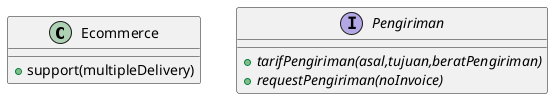 @startuml

    class  Ecommerce {
      +support(multipleDelivery)
    }

    interface Pengiriman{
      +{abstract} tarifPengiriman(asal,tujuan,beratPengiriman)
      +{abstract} requestPengiriman(noInvoice)
    }

@enduml
